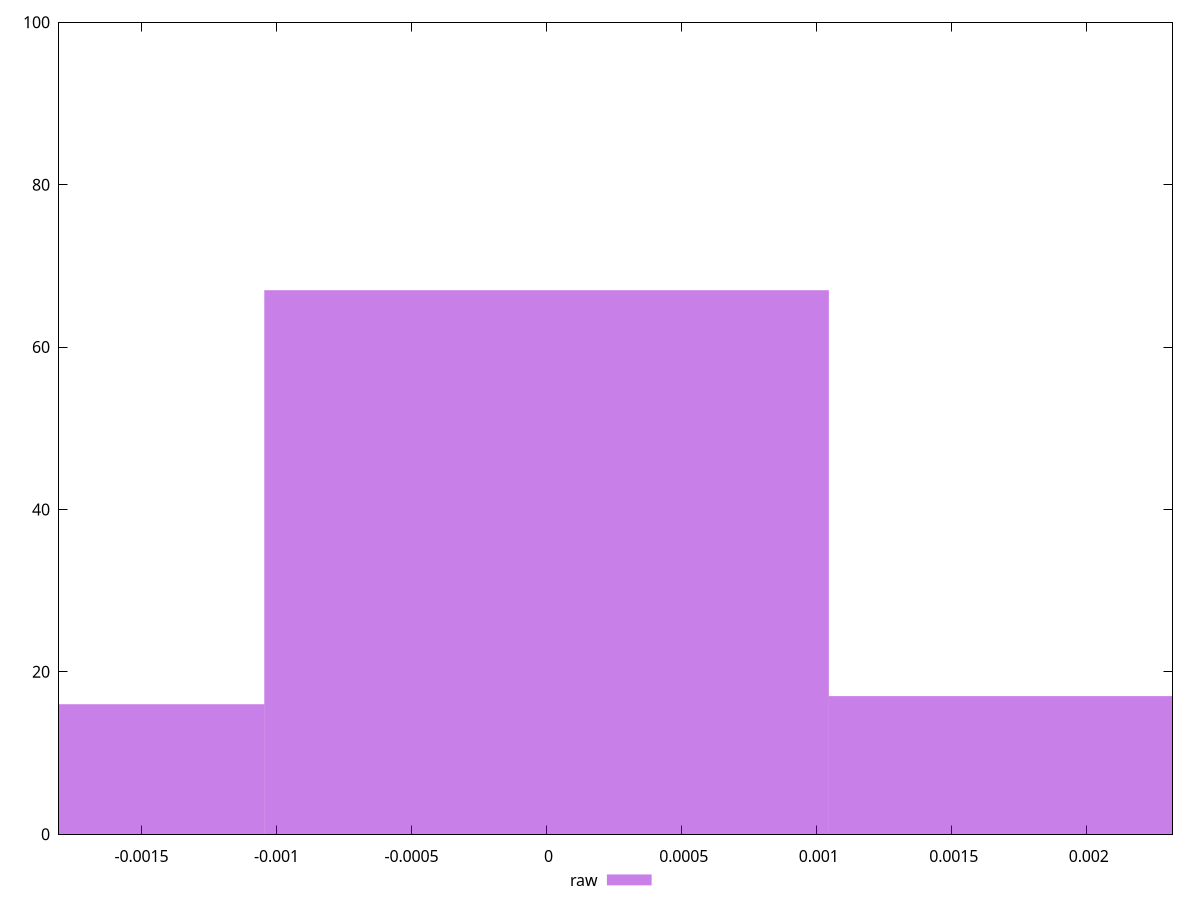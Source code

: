 reset

$raw <<EOF
0 67
0.0020901765021607292 17
-0.0020901765021607292 16
EOF

set key outside below
set boxwidth 0.0020901765021607292
set xrange [-0.0018050816229632158:0.002317303860980198]
set yrange [0:100]
set trange [0:100]
set style fill transparent solid 0.5 noborder
set terminal svg size 640, 490 enhanced background rgb 'white'
set output "report_00008_2021-01-22T20:58:29.167/meta/score-difference/samples/pages+cached+noexternal+noimg/raw/histogram.svg"

plot $raw title "raw" with boxes

reset
